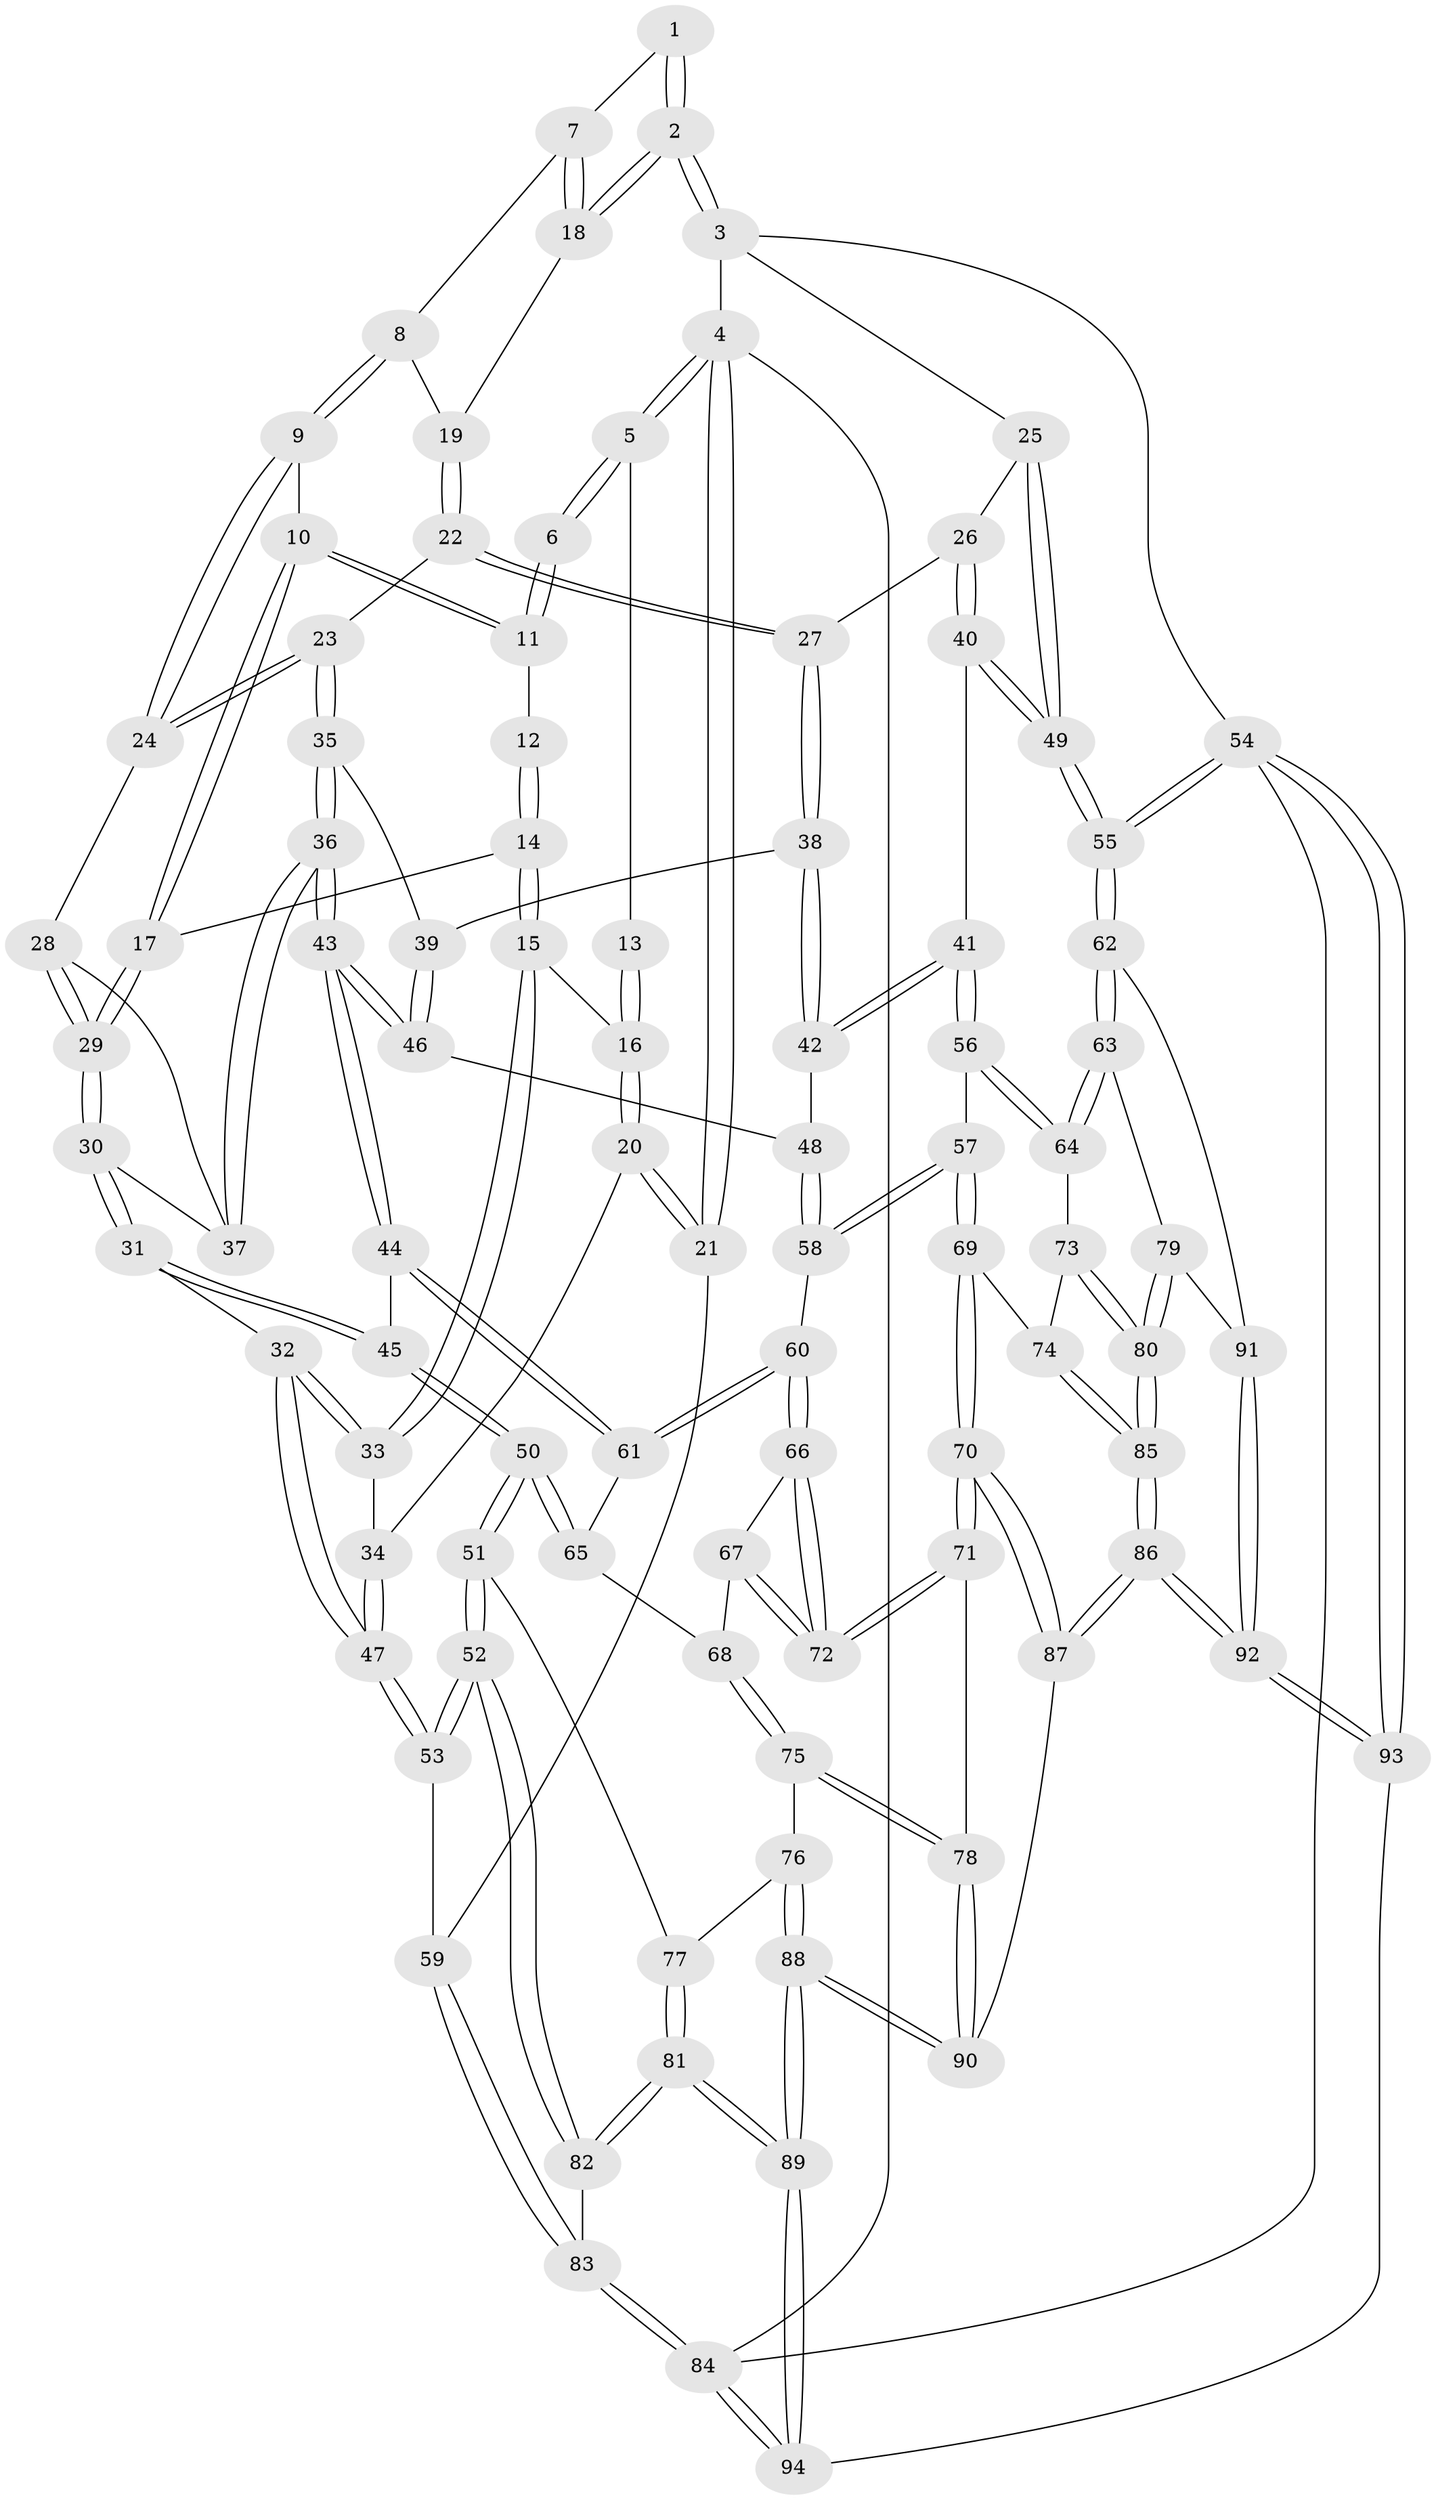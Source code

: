 // coarse degree distribution, {3: 0.2903225806451613, 9: 0.03225806451612903, 6: 0.06451612903225806, 5: 0.22580645161290322, 2: 0.06451612903225806, 4: 0.2903225806451613, 7: 0.03225806451612903}
// Generated by graph-tools (version 1.1) at 2025/21/03/04/25 18:21:14]
// undirected, 94 vertices, 232 edges
graph export_dot {
graph [start="1"]
  node [color=gray90,style=filled];
  1 [pos="+0.4238338710430269+0"];
  2 [pos="+1+0"];
  3 [pos="+1+0"];
  4 [pos="+0+0"];
  5 [pos="+0+0"];
  6 [pos="+0.3685034292950269+0"];
  7 [pos="+0.5684498971525506+0.0957378305934909"];
  8 [pos="+0.5685044660799458+0.09636660905645396"];
  9 [pos="+0.47025859185612195+0.24764168460928324"];
  10 [pos="+0.32957969229681144+0.19978317065498433"];
  11 [pos="+0.3299339717318441+0.063502006531597"];
  12 [pos="+0.1592194273789287+0.10279448271816187"];
  13 [pos="+0.11673856878081336+0.06945134484455746"];
  14 [pos="+0.23167375702023502+0.26996398914473063"];
  15 [pos="+0.22502788217324604+0.2729863874631297"];
  16 [pos="+0.11162654395042318+0.2697228161582394"];
  17 [pos="+0.2392599161787232+0.26851485083994847"];
  18 [pos="+0.9171197913959774+0"];
  19 [pos="+0.6987952262059396+0.1977229523942239"];
  20 [pos="+0+0.31522466007649547"];
  21 [pos="+0+0.3150005712353629"];
  22 [pos="+0.70452603669+0.27497056565124695"];
  23 [pos="+0.5084578646352627+0.3083463276148146"];
  24 [pos="+0.5063754143700738+0.3067768234533465"];
  25 [pos="+1+0"];
  26 [pos="+0.8625240059045453+0.30995944202402864"];
  27 [pos="+0.7610221420584166+0.33032269630505"];
  28 [pos="+0.44174887342924574+0.3555018023201827"];
  29 [pos="+0.34087078373619095+0.4111243030917629"];
  30 [pos="+0.3410367443420193+0.4149897897502952"];
  31 [pos="+0.31727118690370953+0.4968793855126183"];
  32 [pos="+0.27764191005558203+0.5061588513151601"];
  33 [pos="+0.1972953767797335+0.407635414467909"];
  34 [pos="+0.13404714813904342+0.46240872108010006"];
  35 [pos="+0.5313806750291294+0.39930289740189384"];
  36 [pos="+0.5113964527524075+0.5177754896302583"];
  37 [pos="+0.4220510348343159+0.44438937863874595"];
  38 [pos="+0.7336879318872511+0.42144221869678117"];
  39 [pos="+0.7008617608944537+0.42376781161012905"];
  40 [pos="+0.9705149339391104+0.5056807310265596"];
  41 [pos="+0.8688326556743866+0.5572494997259749"];
  42 [pos="+0.7470944999994154+0.4892429490234516"];
  43 [pos="+0.512125049081827+0.5298254550802283"];
  44 [pos="+0.49762707898850267+0.568992851344748"];
  45 [pos="+0.39300411471761393+0.5582804395908212"];
  46 [pos="+0.5128492602975975+0.5296425312483655"];
  47 [pos="+0.16826512914003655+0.6078055553127314"];
  48 [pos="+0.7288607128156395+0.5089268618625177"];
  49 [pos="+1+0.5284902589847902"];
  50 [pos="+0.25967638822781536+0.719350302513108"];
  51 [pos="+0.24895763306208282+0.7244519592907739"];
  52 [pos="+0.21273343237748443+0.7268272659499089"];
  53 [pos="+0.15316201987017253+0.6480227599212767"];
  54 [pos="+1+1"];
  55 [pos="+1+0.8133125865036781"];
  56 [pos="+0.8396020334924011+0.7072317094399995"];
  57 [pos="+0.7019500704303254+0.6959093932660406"];
  58 [pos="+0.6621085273925817+0.6661245383694137"];
  59 [pos="+0+0.6147106338500647"];
  60 [pos="+0.5950873667139005+0.663245520387898"];
  61 [pos="+0.5085105890362619+0.5964920664175035"];
  62 [pos="+1+0.8120744842547313"];
  63 [pos="+0.9818468946437557+0.7776759846300498"];
  64 [pos="+0.8454900747914461+0.715000018224965"];
  65 [pos="+0.4293929491849254+0.7089628096186036"];
  66 [pos="+0.5881762710033684+0.6837648206972243"];
  67 [pos="+0.4916406533352055+0.7769450619510267"];
  68 [pos="+0.45214220544669803+0.7775390056351744"];
  69 [pos="+0.6806290118602727+0.8274169482867415"];
  70 [pos="+0.5926371660251037+0.8717389613700783"];
  71 [pos="+0.5864375880384689+0.8693943075609367"];
  72 [pos="+0.5774508531243482+0.8407501209620002"];
  73 [pos="+0.8147444188075245+0.7887516551532242"];
  74 [pos="+0.705466651398985+0.841096277561396"];
  75 [pos="+0.43197119236504017+0.8226833176307163"];
  76 [pos="+0.4100964303307536+0.8360668119925043"];
  77 [pos="+0.3614341353450478+0.8180625262707762"];
  78 [pos="+0.5389266055990063+0.8885907103157341"];
  79 [pos="+0.8177183371557443+0.9028930841762248"];
  80 [pos="+0.8067189636779891+0.9048351413654526"];
  81 [pos="+0.23429289148759422+1"];
  82 [pos="+0.16415241691815394+0.8886730317152627"];
  83 [pos="+0+0.8543081210262911"];
  84 [pos="+0+1"];
  85 [pos="+0.7792875068204376+0.9336643843183158"];
  86 [pos="+0.740040692230104+1"];
  87 [pos="+0.6287105526225625+0.9409326603819776"];
  88 [pos="+0.38389462668152585+1"];
  89 [pos="+0.3020443360163827+1"];
  90 [pos="+0.3886298333129042+1"];
  91 [pos="+0.9340055984756516+0.9193248160355982"];
  92 [pos="+0.7628755504712441+1"];
  93 [pos="+0.7633207645950197+1"];
  94 [pos="+0.30201116328336364+1"];
  1 -- 2;
  1 -- 2;
  1 -- 7;
  2 -- 3;
  2 -- 3;
  2 -- 18;
  2 -- 18;
  3 -- 4;
  3 -- 25;
  3 -- 54;
  4 -- 5;
  4 -- 5;
  4 -- 21;
  4 -- 21;
  4 -- 84;
  5 -- 6;
  5 -- 6;
  5 -- 13;
  6 -- 11;
  6 -- 11;
  7 -- 8;
  7 -- 18;
  7 -- 18;
  8 -- 9;
  8 -- 9;
  8 -- 19;
  9 -- 10;
  9 -- 24;
  9 -- 24;
  10 -- 11;
  10 -- 11;
  10 -- 17;
  10 -- 17;
  11 -- 12;
  12 -- 14;
  12 -- 14;
  13 -- 16;
  13 -- 16;
  14 -- 15;
  14 -- 15;
  14 -- 17;
  15 -- 16;
  15 -- 33;
  15 -- 33;
  16 -- 20;
  16 -- 20;
  17 -- 29;
  17 -- 29;
  18 -- 19;
  19 -- 22;
  19 -- 22;
  20 -- 21;
  20 -- 21;
  20 -- 34;
  21 -- 59;
  22 -- 23;
  22 -- 27;
  22 -- 27;
  23 -- 24;
  23 -- 24;
  23 -- 35;
  23 -- 35;
  24 -- 28;
  25 -- 26;
  25 -- 49;
  25 -- 49;
  26 -- 27;
  26 -- 40;
  26 -- 40;
  27 -- 38;
  27 -- 38;
  28 -- 29;
  28 -- 29;
  28 -- 37;
  29 -- 30;
  29 -- 30;
  30 -- 31;
  30 -- 31;
  30 -- 37;
  31 -- 32;
  31 -- 45;
  31 -- 45;
  32 -- 33;
  32 -- 33;
  32 -- 47;
  32 -- 47;
  33 -- 34;
  34 -- 47;
  34 -- 47;
  35 -- 36;
  35 -- 36;
  35 -- 39;
  36 -- 37;
  36 -- 37;
  36 -- 43;
  36 -- 43;
  38 -- 39;
  38 -- 42;
  38 -- 42;
  39 -- 46;
  39 -- 46;
  40 -- 41;
  40 -- 49;
  40 -- 49;
  41 -- 42;
  41 -- 42;
  41 -- 56;
  41 -- 56;
  42 -- 48;
  43 -- 44;
  43 -- 44;
  43 -- 46;
  43 -- 46;
  44 -- 45;
  44 -- 61;
  44 -- 61;
  45 -- 50;
  45 -- 50;
  46 -- 48;
  47 -- 53;
  47 -- 53;
  48 -- 58;
  48 -- 58;
  49 -- 55;
  49 -- 55;
  50 -- 51;
  50 -- 51;
  50 -- 65;
  50 -- 65;
  51 -- 52;
  51 -- 52;
  51 -- 77;
  52 -- 53;
  52 -- 53;
  52 -- 82;
  52 -- 82;
  53 -- 59;
  54 -- 55;
  54 -- 55;
  54 -- 93;
  54 -- 93;
  54 -- 84;
  55 -- 62;
  55 -- 62;
  56 -- 57;
  56 -- 64;
  56 -- 64;
  57 -- 58;
  57 -- 58;
  57 -- 69;
  57 -- 69;
  58 -- 60;
  59 -- 83;
  59 -- 83;
  60 -- 61;
  60 -- 61;
  60 -- 66;
  60 -- 66;
  61 -- 65;
  62 -- 63;
  62 -- 63;
  62 -- 91;
  63 -- 64;
  63 -- 64;
  63 -- 79;
  64 -- 73;
  65 -- 68;
  66 -- 67;
  66 -- 72;
  66 -- 72;
  67 -- 68;
  67 -- 72;
  67 -- 72;
  68 -- 75;
  68 -- 75;
  69 -- 70;
  69 -- 70;
  69 -- 74;
  70 -- 71;
  70 -- 71;
  70 -- 87;
  70 -- 87;
  71 -- 72;
  71 -- 72;
  71 -- 78;
  73 -- 74;
  73 -- 80;
  73 -- 80;
  74 -- 85;
  74 -- 85;
  75 -- 76;
  75 -- 78;
  75 -- 78;
  76 -- 77;
  76 -- 88;
  76 -- 88;
  77 -- 81;
  77 -- 81;
  78 -- 90;
  78 -- 90;
  79 -- 80;
  79 -- 80;
  79 -- 91;
  80 -- 85;
  80 -- 85;
  81 -- 82;
  81 -- 82;
  81 -- 89;
  81 -- 89;
  82 -- 83;
  83 -- 84;
  83 -- 84;
  84 -- 94;
  84 -- 94;
  85 -- 86;
  85 -- 86;
  86 -- 87;
  86 -- 87;
  86 -- 92;
  86 -- 92;
  87 -- 90;
  88 -- 89;
  88 -- 89;
  88 -- 90;
  88 -- 90;
  89 -- 94;
  89 -- 94;
  91 -- 92;
  91 -- 92;
  92 -- 93;
  92 -- 93;
  93 -- 94;
}
